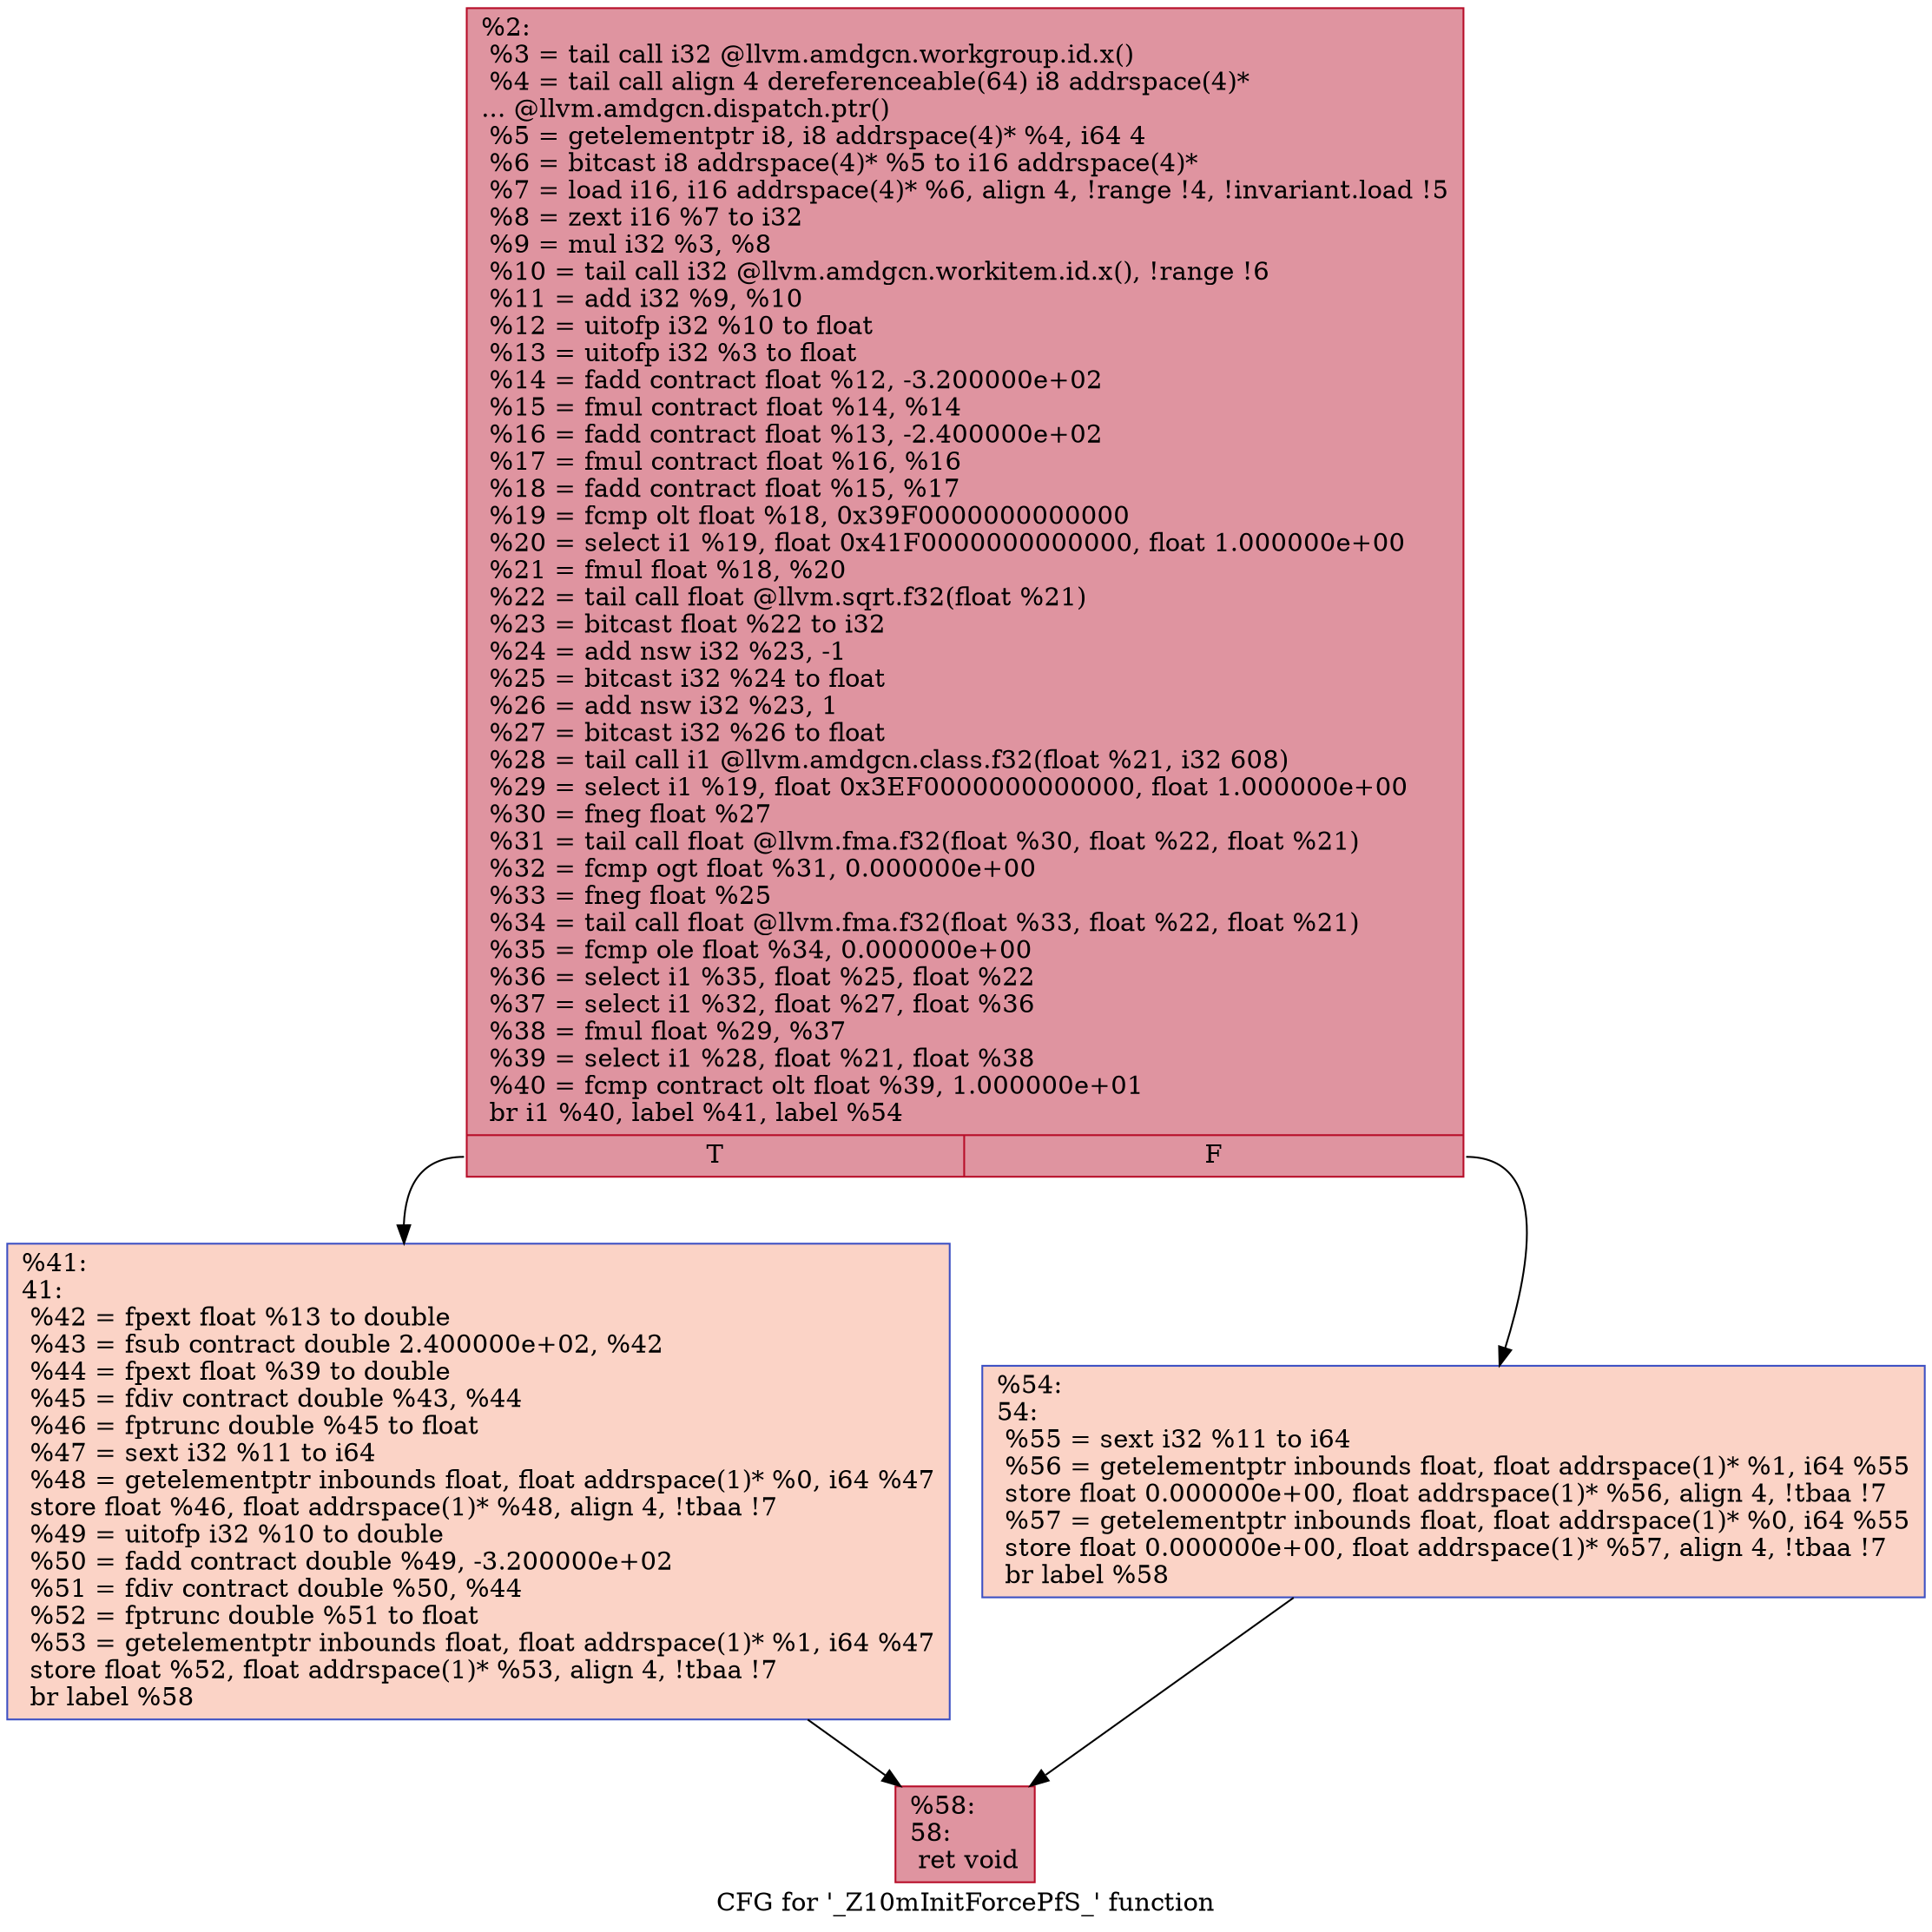 digraph "CFG for '_Z10mInitForcePfS_' function" {
	label="CFG for '_Z10mInitForcePfS_' function";

	Node0x5aad900 [shape=record,color="#b70d28ff", style=filled, fillcolor="#b70d2870",label="{%2:\l  %3 = tail call i32 @llvm.amdgcn.workgroup.id.x()\l  %4 = tail call align 4 dereferenceable(64) i8 addrspace(4)*\l... @llvm.amdgcn.dispatch.ptr()\l  %5 = getelementptr i8, i8 addrspace(4)* %4, i64 4\l  %6 = bitcast i8 addrspace(4)* %5 to i16 addrspace(4)*\l  %7 = load i16, i16 addrspace(4)* %6, align 4, !range !4, !invariant.load !5\l  %8 = zext i16 %7 to i32\l  %9 = mul i32 %3, %8\l  %10 = tail call i32 @llvm.amdgcn.workitem.id.x(), !range !6\l  %11 = add i32 %9, %10\l  %12 = uitofp i32 %10 to float\l  %13 = uitofp i32 %3 to float\l  %14 = fadd contract float %12, -3.200000e+02\l  %15 = fmul contract float %14, %14\l  %16 = fadd contract float %13, -2.400000e+02\l  %17 = fmul contract float %16, %16\l  %18 = fadd contract float %15, %17\l  %19 = fcmp olt float %18, 0x39F0000000000000\l  %20 = select i1 %19, float 0x41F0000000000000, float 1.000000e+00\l  %21 = fmul float %18, %20\l  %22 = tail call float @llvm.sqrt.f32(float %21)\l  %23 = bitcast float %22 to i32\l  %24 = add nsw i32 %23, -1\l  %25 = bitcast i32 %24 to float\l  %26 = add nsw i32 %23, 1\l  %27 = bitcast i32 %26 to float\l  %28 = tail call i1 @llvm.amdgcn.class.f32(float %21, i32 608)\l  %29 = select i1 %19, float 0x3EF0000000000000, float 1.000000e+00\l  %30 = fneg float %27\l  %31 = tail call float @llvm.fma.f32(float %30, float %22, float %21)\l  %32 = fcmp ogt float %31, 0.000000e+00\l  %33 = fneg float %25\l  %34 = tail call float @llvm.fma.f32(float %33, float %22, float %21)\l  %35 = fcmp ole float %34, 0.000000e+00\l  %36 = select i1 %35, float %25, float %22\l  %37 = select i1 %32, float %27, float %36\l  %38 = fmul float %29, %37\l  %39 = select i1 %28, float %21, float %38\l  %40 = fcmp contract olt float %39, 1.000000e+01\l  br i1 %40, label %41, label %54\l|{<s0>T|<s1>F}}"];
	Node0x5aad900:s0 -> Node0x5ab1b60;
	Node0x5aad900:s1 -> Node0x5ab1bf0;
	Node0x5ab1b60 [shape=record,color="#3d50c3ff", style=filled, fillcolor="#f59c7d70",label="{%41:\l41:                                               \l  %42 = fpext float %13 to double\l  %43 = fsub contract double 2.400000e+02, %42\l  %44 = fpext float %39 to double\l  %45 = fdiv contract double %43, %44\l  %46 = fptrunc double %45 to float\l  %47 = sext i32 %11 to i64\l  %48 = getelementptr inbounds float, float addrspace(1)* %0, i64 %47\l  store float %46, float addrspace(1)* %48, align 4, !tbaa !7\l  %49 = uitofp i32 %10 to double\l  %50 = fadd contract double %49, -3.200000e+02\l  %51 = fdiv contract double %50, %44\l  %52 = fptrunc double %51 to float\l  %53 = getelementptr inbounds float, float addrspace(1)* %1, i64 %47\l  store float %52, float addrspace(1)* %53, align 4, !tbaa !7\l  br label %58\l}"];
	Node0x5ab1b60 -> Node0x5ab2c00;
	Node0x5ab1bf0 [shape=record,color="#3d50c3ff", style=filled, fillcolor="#f59c7d70",label="{%54:\l54:                                               \l  %55 = sext i32 %11 to i64\l  %56 = getelementptr inbounds float, float addrspace(1)* %1, i64 %55\l  store float 0.000000e+00, float addrspace(1)* %56, align 4, !tbaa !7\l  %57 = getelementptr inbounds float, float addrspace(1)* %0, i64 %55\l  store float 0.000000e+00, float addrspace(1)* %57, align 4, !tbaa !7\l  br label %58\l}"];
	Node0x5ab1bf0 -> Node0x5ab2c00;
	Node0x5ab2c00 [shape=record,color="#b70d28ff", style=filled, fillcolor="#b70d2870",label="{%58:\l58:                                               \l  ret void\l}"];
}
